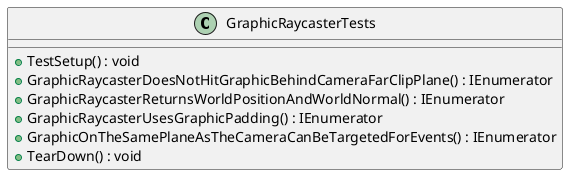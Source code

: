 @startuml
class GraphicRaycasterTests {
    + TestSetup() : void
    + GraphicRaycasterDoesNotHitGraphicBehindCameraFarClipPlane() : IEnumerator
    + GraphicRaycasterReturnsWorldPositionAndWorldNormal() : IEnumerator
    + GraphicRaycasterUsesGraphicPadding() : IEnumerator
    + GraphicOnTheSamePlaneAsTheCameraCanBeTargetedForEvents() : IEnumerator
    + TearDown() : void
}
@enduml
